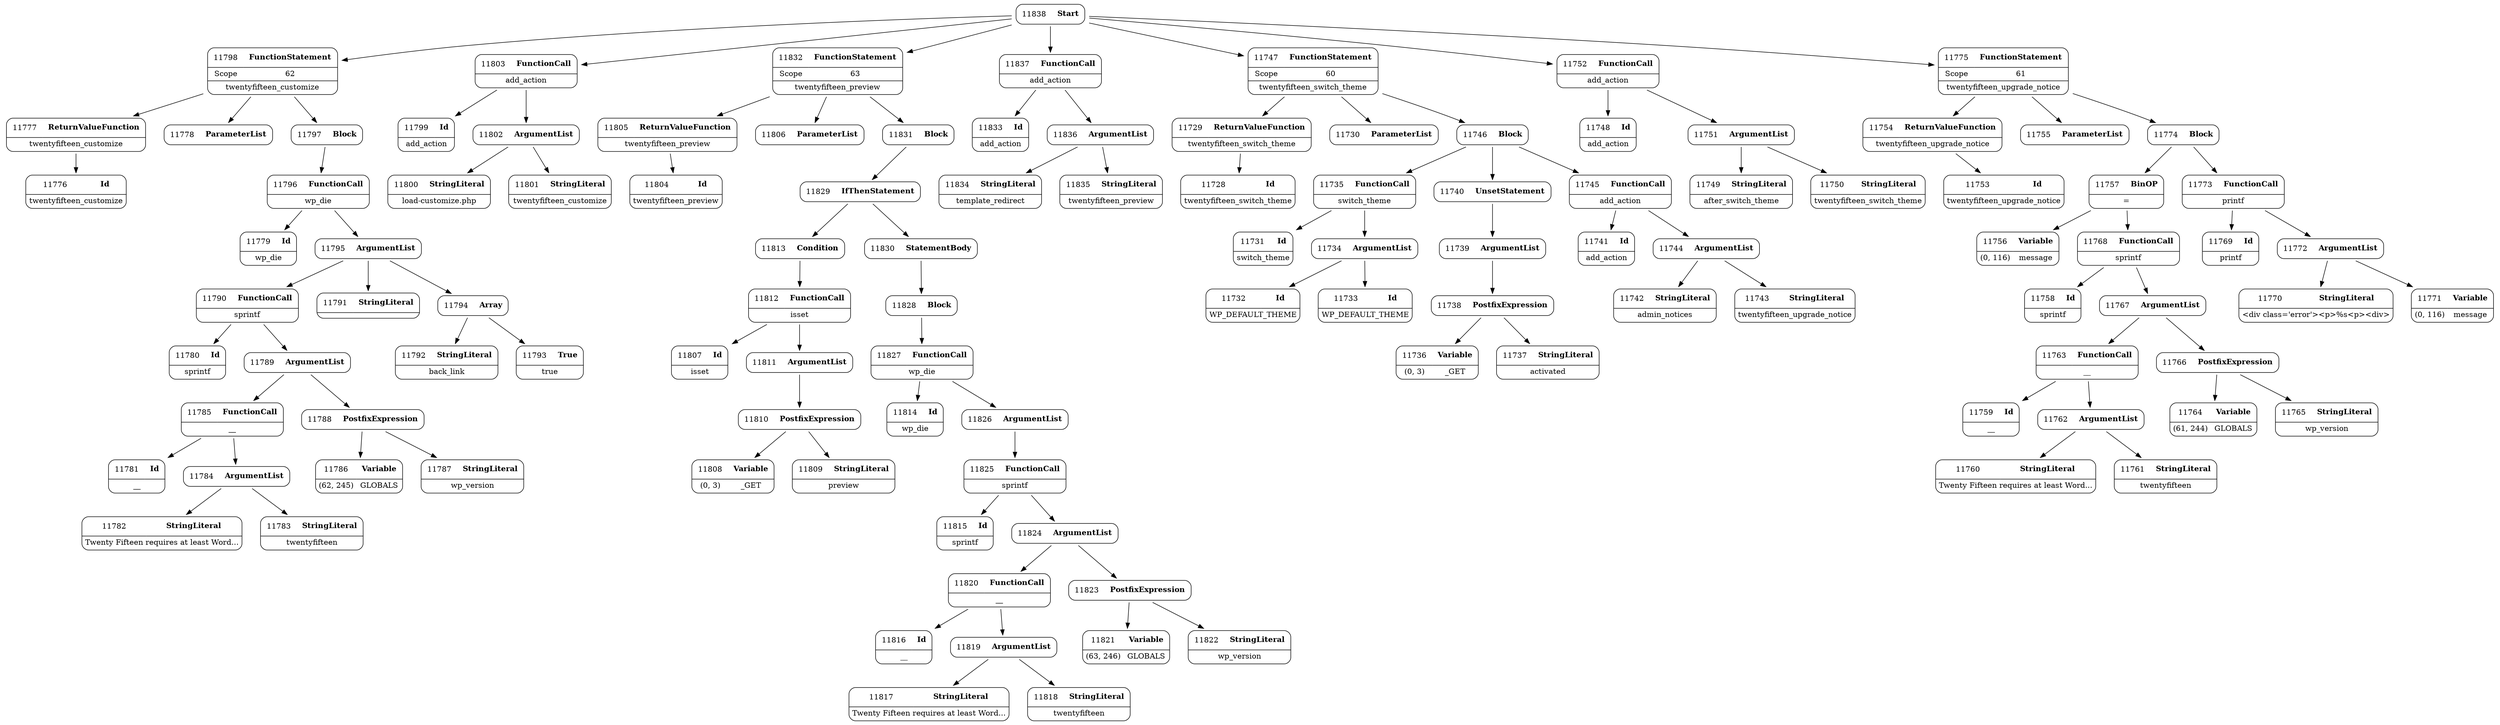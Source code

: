 digraph ast {
node [shape=none];
11776 [label=<<TABLE border='1' cellspacing='0' cellpadding='10' style='rounded' ><TR><TD border='0'>11776</TD><TD border='0'><B>Id</B></TD></TR><HR/><TR><TD border='0' cellpadding='5' colspan='2'>twentyfifteen_customize</TD></TR></TABLE>>];
11777 [label=<<TABLE border='1' cellspacing='0' cellpadding='10' style='rounded' ><TR><TD border='0'>11777</TD><TD border='0'><B>ReturnValueFunction</B></TD></TR><HR/><TR><TD border='0' cellpadding='5' colspan='2'>twentyfifteen_customize</TD></TR></TABLE>>];
11777 -> 11776 [weight=2];
11778 [label=<<TABLE border='1' cellspacing='0' cellpadding='10' style='rounded' ><TR><TD border='0'>11778</TD><TD border='0'><B>ParameterList</B></TD></TR></TABLE>>];
11779 [label=<<TABLE border='1' cellspacing='0' cellpadding='10' style='rounded' ><TR><TD border='0'>11779</TD><TD border='0'><B>Id</B></TD></TR><HR/><TR><TD border='0' cellpadding='5' colspan='2'>wp_die</TD></TR></TABLE>>];
11780 [label=<<TABLE border='1' cellspacing='0' cellpadding='10' style='rounded' ><TR><TD border='0'>11780</TD><TD border='0'><B>Id</B></TD></TR><HR/><TR><TD border='0' cellpadding='5' colspan='2'>sprintf</TD></TR></TABLE>>];
11781 [label=<<TABLE border='1' cellspacing='0' cellpadding='10' style='rounded' ><TR><TD border='0'>11781</TD><TD border='0'><B>Id</B></TD></TR><HR/><TR><TD border='0' cellpadding='5' colspan='2'>__</TD></TR></TABLE>>];
11782 [label=<<TABLE border='1' cellspacing='0' cellpadding='10' style='rounded' ><TR><TD border='0'>11782</TD><TD border='0'><B>StringLiteral</B></TD></TR><HR/><TR><TD border='0' cellpadding='5' colspan='2'>Twenty Fifteen requires at least Word...</TD></TR></TABLE>>];
11783 [label=<<TABLE border='1' cellspacing='0' cellpadding='10' style='rounded' ><TR><TD border='0'>11783</TD><TD border='0'><B>StringLiteral</B></TD></TR><HR/><TR><TD border='0' cellpadding='5' colspan='2'>twentyfifteen</TD></TR></TABLE>>];
11784 [label=<<TABLE border='1' cellspacing='0' cellpadding='10' style='rounded' ><TR><TD border='0'>11784</TD><TD border='0'><B>ArgumentList</B></TD></TR></TABLE>>];
11784 -> 11782 [weight=2];
11784 -> 11783 [weight=2];
11785 [label=<<TABLE border='1' cellspacing='0' cellpadding='10' style='rounded' ><TR><TD border='0'>11785</TD><TD border='0'><B>FunctionCall</B></TD></TR><HR/><TR><TD border='0' cellpadding='5' colspan='2'>__</TD></TR></TABLE>>];
11785 -> 11781 [weight=2];
11785 -> 11784 [weight=2];
11786 [label=<<TABLE border='1' cellspacing='0' cellpadding='10' style='rounded' ><TR><TD border='0'>11786</TD><TD border='0'><B>Variable</B></TD></TR><HR/><TR><TD border='0' cellpadding='5'>(62, 245)</TD><TD border='0' cellpadding='5'>GLOBALS</TD></TR></TABLE>>];
11787 [label=<<TABLE border='1' cellspacing='0' cellpadding='10' style='rounded' ><TR><TD border='0'>11787</TD><TD border='0'><B>StringLiteral</B></TD></TR><HR/><TR><TD border='0' cellpadding='5' colspan='2'>wp_version</TD></TR></TABLE>>];
11788 [label=<<TABLE border='1' cellspacing='0' cellpadding='10' style='rounded' ><TR><TD border='0'>11788</TD><TD border='0'><B>PostfixExpression</B></TD></TR></TABLE>>];
11788 -> 11786 [weight=2];
11788 -> 11787 [weight=2];
11789 [label=<<TABLE border='1' cellspacing='0' cellpadding='10' style='rounded' ><TR><TD border='0'>11789</TD><TD border='0'><B>ArgumentList</B></TD></TR></TABLE>>];
11789 -> 11785 [weight=2];
11789 -> 11788 [weight=2];
11790 [label=<<TABLE border='1' cellspacing='0' cellpadding='10' style='rounded' ><TR><TD border='0'>11790</TD><TD border='0'><B>FunctionCall</B></TD></TR><HR/><TR><TD border='0' cellpadding='5' colspan='2'>sprintf</TD></TR></TABLE>>];
11790 -> 11780 [weight=2];
11790 -> 11789 [weight=2];
11791 [label=<<TABLE border='1' cellspacing='0' cellpadding='10' style='rounded' ><TR><TD border='0'>11791</TD><TD border='0'><B>StringLiteral</B></TD></TR><HR/><TR><TD border='0' cellpadding='5' colspan='2'></TD></TR></TABLE>>];
11792 [label=<<TABLE border='1' cellspacing='0' cellpadding='10' style='rounded' ><TR><TD border='0'>11792</TD><TD border='0'><B>StringLiteral</B></TD></TR><HR/><TR><TD border='0' cellpadding='5' colspan='2'>back_link</TD></TR></TABLE>>];
11793 [label=<<TABLE border='1' cellspacing='0' cellpadding='10' style='rounded' ><TR><TD border='0'>11793</TD><TD border='0'><B>True</B></TD></TR><HR/><TR><TD border='0' cellpadding='5' colspan='2'>true</TD></TR></TABLE>>];
11794 [label=<<TABLE border='1' cellspacing='0' cellpadding='10' style='rounded' ><TR><TD border='0'>11794</TD><TD border='0'><B>Array</B></TD></TR></TABLE>>];
11794 -> 11792 [weight=2];
11794 -> 11793 [weight=2];
11795 [label=<<TABLE border='1' cellspacing='0' cellpadding='10' style='rounded' ><TR><TD border='0'>11795</TD><TD border='0'><B>ArgumentList</B></TD></TR></TABLE>>];
11795 -> 11790 [weight=2];
11795 -> 11791 [weight=2];
11795 -> 11794 [weight=2];
11796 [label=<<TABLE border='1' cellspacing='0' cellpadding='10' style='rounded' ><TR><TD border='0'>11796</TD><TD border='0'><B>FunctionCall</B></TD></TR><HR/><TR><TD border='0' cellpadding='5' colspan='2'>wp_die</TD></TR></TABLE>>];
11796 -> 11779 [weight=2];
11796 -> 11795 [weight=2];
11797 [label=<<TABLE border='1' cellspacing='0' cellpadding='10' style='rounded' ><TR><TD border='0'>11797</TD><TD border='0'><B>Block</B></TD></TR></TABLE>>];
11797 -> 11796 [weight=2];
11798 [label=<<TABLE border='1' cellspacing='0' cellpadding='10' style='rounded' ><TR><TD border='0'>11798</TD><TD border='0'><B>FunctionStatement</B></TD></TR><HR/><TR><TD border='0' cellpadding='5'>Scope</TD><TD border='0' cellpadding='5'>62</TD></TR><HR/><TR><TD border='0' cellpadding='5' colspan='2'>twentyfifteen_customize</TD></TR></TABLE>>];
11798 -> 11777 [weight=2];
11798 -> 11778 [weight=2];
11798 -> 11797 [weight=2];
11799 [label=<<TABLE border='1' cellspacing='0' cellpadding='10' style='rounded' ><TR><TD border='0'>11799</TD><TD border='0'><B>Id</B></TD></TR><HR/><TR><TD border='0' cellpadding='5' colspan='2'>add_action</TD></TR></TABLE>>];
11800 [label=<<TABLE border='1' cellspacing='0' cellpadding='10' style='rounded' ><TR><TD border='0'>11800</TD><TD border='0'><B>StringLiteral</B></TD></TR><HR/><TR><TD border='0' cellpadding='5' colspan='2'>load-customize.php</TD></TR></TABLE>>];
11801 [label=<<TABLE border='1' cellspacing='0' cellpadding='10' style='rounded' ><TR><TD border='0'>11801</TD><TD border='0'><B>StringLiteral</B></TD></TR><HR/><TR><TD border='0' cellpadding='5' colspan='2'>twentyfifteen_customize</TD></TR></TABLE>>];
11802 [label=<<TABLE border='1' cellspacing='0' cellpadding='10' style='rounded' ><TR><TD border='0'>11802</TD><TD border='0'><B>ArgumentList</B></TD></TR></TABLE>>];
11802 -> 11800 [weight=2];
11802 -> 11801 [weight=2];
11803 [label=<<TABLE border='1' cellspacing='0' cellpadding='10' style='rounded' ><TR><TD border='0'>11803</TD><TD border='0'><B>FunctionCall</B></TD></TR><HR/><TR><TD border='0' cellpadding='5' colspan='2'>add_action</TD></TR></TABLE>>];
11803 -> 11799 [weight=2];
11803 -> 11802 [weight=2];
11804 [label=<<TABLE border='1' cellspacing='0' cellpadding='10' style='rounded' ><TR><TD border='0'>11804</TD><TD border='0'><B>Id</B></TD></TR><HR/><TR><TD border='0' cellpadding='5' colspan='2'>twentyfifteen_preview</TD></TR></TABLE>>];
11805 [label=<<TABLE border='1' cellspacing='0' cellpadding='10' style='rounded' ><TR><TD border='0'>11805</TD><TD border='0'><B>ReturnValueFunction</B></TD></TR><HR/><TR><TD border='0' cellpadding='5' colspan='2'>twentyfifteen_preview</TD></TR></TABLE>>];
11805 -> 11804 [weight=2];
11806 [label=<<TABLE border='1' cellspacing='0' cellpadding='10' style='rounded' ><TR><TD border='0'>11806</TD><TD border='0'><B>ParameterList</B></TD></TR></TABLE>>];
11807 [label=<<TABLE border='1' cellspacing='0' cellpadding='10' style='rounded' ><TR><TD border='0'>11807</TD><TD border='0'><B>Id</B></TD></TR><HR/><TR><TD border='0' cellpadding='5' colspan='2'>isset</TD></TR></TABLE>>];
11808 [label=<<TABLE border='1' cellspacing='0' cellpadding='10' style='rounded' ><TR><TD border='0'>11808</TD><TD border='0'><B>Variable</B></TD></TR><HR/><TR><TD border='0' cellpadding='5'>(0, 3)</TD><TD border='0' cellpadding='5'>_GET</TD></TR></TABLE>>];
11809 [label=<<TABLE border='1' cellspacing='0' cellpadding='10' style='rounded' ><TR><TD border='0'>11809</TD><TD border='0'><B>StringLiteral</B></TD></TR><HR/><TR><TD border='0' cellpadding='5' colspan='2'>preview</TD></TR></TABLE>>];
11810 [label=<<TABLE border='1' cellspacing='0' cellpadding='10' style='rounded' ><TR><TD border='0'>11810</TD><TD border='0'><B>PostfixExpression</B></TD></TR></TABLE>>];
11810 -> 11808 [weight=2];
11810 -> 11809 [weight=2];
11811 [label=<<TABLE border='1' cellspacing='0' cellpadding='10' style='rounded' ><TR><TD border='0'>11811</TD><TD border='0'><B>ArgumentList</B></TD></TR></TABLE>>];
11811 -> 11810 [weight=2];
11812 [label=<<TABLE border='1' cellspacing='0' cellpadding='10' style='rounded' ><TR><TD border='0'>11812</TD><TD border='0'><B>FunctionCall</B></TD></TR><HR/><TR><TD border='0' cellpadding='5' colspan='2'>isset</TD></TR></TABLE>>];
11812 -> 11807 [weight=2];
11812 -> 11811 [weight=2];
11813 [label=<<TABLE border='1' cellspacing='0' cellpadding='10' style='rounded' ><TR><TD border='0'>11813</TD><TD border='0'><B>Condition</B></TD></TR></TABLE>>];
11813 -> 11812 [weight=2];
11814 [label=<<TABLE border='1' cellspacing='0' cellpadding='10' style='rounded' ><TR><TD border='0'>11814</TD><TD border='0'><B>Id</B></TD></TR><HR/><TR><TD border='0' cellpadding='5' colspan='2'>wp_die</TD></TR></TABLE>>];
11815 [label=<<TABLE border='1' cellspacing='0' cellpadding='10' style='rounded' ><TR><TD border='0'>11815</TD><TD border='0'><B>Id</B></TD></TR><HR/><TR><TD border='0' cellpadding='5' colspan='2'>sprintf</TD></TR></TABLE>>];
11816 [label=<<TABLE border='1' cellspacing='0' cellpadding='10' style='rounded' ><TR><TD border='0'>11816</TD><TD border='0'><B>Id</B></TD></TR><HR/><TR><TD border='0' cellpadding='5' colspan='2'>__</TD></TR></TABLE>>];
11817 [label=<<TABLE border='1' cellspacing='0' cellpadding='10' style='rounded' ><TR><TD border='0'>11817</TD><TD border='0'><B>StringLiteral</B></TD></TR><HR/><TR><TD border='0' cellpadding='5' colspan='2'>Twenty Fifteen requires at least Word...</TD></TR></TABLE>>];
11818 [label=<<TABLE border='1' cellspacing='0' cellpadding='10' style='rounded' ><TR><TD border='0'>11818</TD><TD border='0'><B>StringLiteral</B></TD></TR><HR/><TR><TD border='0' cellpadding='5' colspan='2'>twentyfifteen</TD></TR></TABLE>>];
11819 [label=<<TABLE border='1' cellspacing='0' cellpadding='10' style='rounded' ><TR><TD border='0'>11819</TD><TD border='0'><B>ArgumentList</B></TD></TR></TABLE>>];
11819 -> 11817 [weight=2];
11819 -> 11818 [weight=2];
11820 [label=<<TABLE border='1' cellspacing='0' cellpadding='10' style='rounded' ><TR><TD border='0'>11820</TD><TD border='0'><B>FunctionCall</B></TD></TR><HR/><TR><TD border='0' cellpadding='5' colspan='2'>__</TD></TR></TABLE>>];
11820 -> 11816 [weight=2];
11820 -> 11819 [weight=2];
11821 [label=<<TABLE border='1' cellspacing='0' cellpadding='10' style='rounded' ><TR><TD border='0'>11821</TD><TD border='0'><B>Variable</B></TD></TR><HR/><TR><TD border='0' cellpadding='5'>(63, 246)</TD><TD border='0' cellpadding='5'>GLOBALS</TD></TR></TABLE>>];
11822 [label=<<TABLE border='1' cellspacing='0' cellpadding='10' style='rounded' ><TR><TD border='0'>11822</TD><TD border='0'><B>StringLiteral</B></TD></TR><HR/><TR><TD border='0' cellpadding='5' colspan='2'>wp_version</TD></TR></TABLE>>];
11823 [label=<<TABLE border='1' cellspacing='0' cellpadding='10' style='rounded' ><TR><TD border='0'>11823</TD><TD border='0'><B>PostfixExpression</B></TD></TR></TABLE>>];
11823 -> 11821 [weight=2];
11823 -> 11822 [weight=2];
11824 [label=<<TABLE border='1' cellspacing='0' cellpadding='10' style='rounded' ><TR><TD border='0'>11824</TD><TD border='0'><B>ArgumentList</B></TD></TR></TABLE>>];
11824 -> 11820 [weight=2];
11824 -> 11823 [weight=2];
11825 [label=<<TABLE border='1' cellspacing='0' cellpadding='10' style='rounded' ><TR><TD border='0'>11825</TD><TD border='0'><B>FunctionCall</B></TD></TR><HR/><TR><TD border='0' cellpadding='5' colspan='2'>sprintf</TD></TR></TABLE>>];
11825 -> 11815 [weight=2];
11825 -> 11824 [weight=2];
11826 [label=<<TABLE border='1' cellspacing='0' cellpadding='10' style='rounded' ><TR><TD border='0'>11826</TD><TD border='0'><B>ArgumentList</B></TD></TR></TABLE>>];
11826 -> 11825 [weight=2];
11827 [label=<<TABLE border='1' cellspacing='0' cellpadding='10' style='rounded' ><TR><TD border='0'>11827</TD><TD border='0'><B>FunctionCall</B></TD></TR><HR/><TR><TD border='0' cellpadding='5' colspan='2'>wp_die</TD></TR></TABLE>>];
11827 -> 11814 [weight=2];
11827 -> 11826 [weight=2];
11828 [label=<<TABLE border='1' cellspacing='0' cellpadding='10' style='rounded' ><TR><TD border='0'>11828</TD><TD border='0'><B>Block</B></TD></TR></TABLE>>];
11828 -> 11827 [weight=2];
11829 [label=<<TABLE border='1' cellspacing='0' cellpadding='10' style='rounded' ><TR><TD border='0'>11829</TD><TD border='0'><B>IfThenStatement</B></TD></TR></TABLE>>];
11829 -> 11813 [weight=2];
11829 -> 11830 [weight=2];
11830 [label=<<TABLE border='1' cellspacing='0' cellpadding='10' style='rounded' ><TR><TD border='0'>11830</TD><TD border='0'><B>StatementBody</B></TD></TR></TABLE>>];
11830 -> 11828 [weight=2];
11831 [label=<<TABLE border='1' cellspacing='0' cellpadding='10' style='rounded' ><TR><TD border='0'>11831</TD><TD border='0'><B>Block</B></TD></TR></TABLE>>];
11831 -> 11829 [weight=2];
11832 [label=<<TABLE border='1' cellspacing='0' cellpadding='10' style='rounded' ><TR><TD border='0'>11832</TD><TD border='0'><B>FunctionStatement</B></TD></TR><HR/><TR><TD border='0' cellpadding='5'>Scope</TD><TD border='0' cellpadding='5'>63</TD></TR><HR/><TR><TD border='0' cellpadding='5' colspan='2'>twentyfifteen_preview</TD></TR></TABLE>>];
11832 -> 11805 [weight=2];
11832 -> 11806 [weight=2];
11832 -> 11831 [weight=2];
11833 [label=<<TABLE border='1' cellspacing='0' cellpadding='10' style='rounded' ><TR><TD border='0'>11833</TD><TD border='0'><B>Id</B></TD></TR><HR/><TR><TD border='0' cellpadding='5' colspan='2'>add_action</TD></TR></TABLE>>];
11834 [label=<<TABLE border='1' cellspacing='0' cellpadding='10' style='rounded' ><TR><TD border='0'>11834</TD><TD border='0'><B>StringLiteral</B></TD></TR><HR/><TR><TD border='0' cellpadding='5' colspan='2'>template_redirect</TD></TR></TABLE>>];
11835 [label=<<TABLE border='1' cellspacing='0' cellpadding='10' style='rounded' ><TR><TD border='0'>11835</TD><TD border='0'><B>StringLiteral</B></TD></TR><HR/><TR><TD border='0' cellpadding='5' colspan='2'>twentyfifteen_preview</TD></TR></TABLE>>];
11836 [label=<<TABLE border='1' cellspacing='0' cellpadding='10' style='rounded' ><TR><TD border='0'>11836</TD><TD border='0'><B>ArgumentList</B></TD></TR></TABLE>>];
11836 -> 11834 [weight=2];
11836 -> 11835 [weight=2];
11837 [label=<<TABLE border='1' cellspacing='0' cellpadding='10' style='rounded' ><TR><TD border='0'>11837</TD><TD border='0'><B>FunctionCall</B></TD></TR><HR/><TR><TD border='0' cellpadding='5' colspan='2'>add_action</TD></TR></TABLE>>];
11837 -> 11833 [weight=2];
11837 -> 11836 [weight=2];
11838 [label=<<TABLE border='1' cellspacing='0' cellpadding='10' style='rounded' ><TR><TD border='0'>11838</TD><TD border='0'><B>Start</B></TD></TR></TABLE>>];
11838 -> 11747 [weight=2];
11838 -> 11752 [weight=2];
11838 -> 11775 [weight=2];
11838 -> 11798 [weight=2];
11838 -> 11803 [weight=2];
11838 -> 11832 [weight=2];
11838 -> 11837 [weight=2];
11728 [label=<<TABLE border='1' cellspacing='0' cellpadding='10' style='rounded' ><TR><TD border='0'>11728</TD><TD border='0'><B>Id</B></TD></TR><HR/><TR><TD border='0' cellpadding='5' colspan='2'>twentyfifteen_switch_theme</TD></TR></TABLE>>];
11729 [label=<<TABLE border='1' cellspacing='0' cellpadding='10' style='rounded' ><TR><TD border='0'>11729</TD><TD border='0'><B>ReturnValueFunction</B></TD></TR><HR/><TR><TD border='0' cellpadding='5' colspan='2'>twentyfifteen_switch_theme</TD></TR></TABLE>>];
11729 -> 11728 [weight=2];
11730 [label=<<TABLE border='1' cellspacing='0' cellpadding='10' style='rounded' ><TR><TD border='0'>11730</TD><TD border='0'><B>ParameterList</B></TD></TR></TABLE>>];
11731 [label=<<TABLE border='1' cellspacing='0' cellpadding='10' style='rounded' ><TR><TD border='0'>11731</TD><TD border='0'><B>Id</B></TD></TR><HR/><TR><TD border='0' cellpadding='5' colspan='2'>switch_theme</TD></TR></TABLE>>];
11732 [label=<<TABLE border='1' cellspacing='0' cellpadding='10' style='rounded' ><TR><TD border='0'>11732</TD><TD border='0'><B>Id</B></TD></TR><HR/><TR><TD border='0' cellpadding='5' colspan='2'>WP_DEFAULT_THEME</TD></TR></TABLE>>];
11733 [label=<<TABLE border='1' cellspacing='0' cellpadding='10' style='rounded' ><TR><TD border='0'>11733</TD><TD border='0'><B>Id</B></TD></TR><HR/><TR><TD border='0' cellpadding='5' colspan='2'>WP_DEFAULT_THEME</TD></TR></TABLE>>];
11734 [label=<<TABLE border='1' cellspacing='0' cellpadding='10' style='rounded' ><TR><TD border='0'>11734</TD><TD border='0'><B>ArgumentList</B></TD></TR></TABLE>>];
11734 -> 11732 [weight=2];
11734 -> 11733 [weight=2];
11735 [label=<<TABLE border='1' cellspacing='0' cellpadding='10' style='rounded' ><TR><TD border='0'>11735</TD><TD border='0'><B>FunctionCall</B></TD></TR><HR/><TR><TD border='0' cellpadding='5' colspan='2'>switch_theme</TD></TR></TABLE>>];
11735 -> 11731 [weight=2];
11735 -> 11734 [weight=2];
11736 [label=<<TABLE border='1' cellspacing='0' cellpadding='10' style='rounded' ><TR><TD border='0'>11736</TD><TD border='0'><B>Variable</B></TD></TR><HR/><TR><TD border='0' cellpadding='5'>(0, 3)</TD><TD border='0' cellpadding='5'>_GET</TD></TR></TABLE>>];
11737 [label=<<TABLE border='1' cellspacing='0' cellpadding='10' style='rounded' ><TR><TD border='0'>11737</TD><TD border='0'><B>StringLiteral</B></TD></TR><HR/><TR><TD border='0' cellpadding='5' colspan='2'>activated</TD></TR></TABLE>>];
11738 [label=<<TABLE border='1' cellspacing='0' cellpadding='10' style='rounded' ><TR><TD border='0'>11738</TD><TD border='0'><B>PostfixExpression</B></TD></TR></TABLE>>];
11738 -> 11736 [weight=2];
11738 -> 11737 [weight=2];
11739 [label=<<TABLE border='1' cellspacing='0' cellpadding='10' style='rounded' ><TR><TD border='0'>11739</TD><TD border='0'><B>ArgumentList</B></TD></TR></TABLE>>];
11739 -> 11738 [weight=2];
11740 [label=<<TABLE border='1' cellspacing='0' cellpadding='10' style='rounded' ><TR><TD border='0'>11740</TD><TD border='0'><B>UnsetStatement</B></TD></TR></TABLE>>];
11740 -> 11739 [weight=2];
11741 [label=<<TABLE border='1' cellspacing='0' cellpadding='10' style='rounded' ><TR><TD border='0'>11741</TD><TD border='0'><B>Id</B></TD></TR><HR/><TR><TD border='0' cellpadding='5' colspan='2'>add_action</TD></TR></TABLE>>];
11742 [label=<<TABLE border='1' cellspacing='0' cellpadding='10' style='rounded' ><TR><TD border='0'>11742</TD><TD border='0'><B>StringLiteral</B></TD></TR><HR/><TR><TD border='0' cellpadding='5' colspan='2'>admin_notices</TD></TR></TABLE>>];
11743 [label=<<TABLE border='1' cellspacing='0' cellpadding='10' style='rounded' ><TR><TD border='0'>11743</TD><TD border='0'><B>StringLiteral</B></TD></TR><HR/><TR><TD border='0' cellpadding='5' colspan='2'>twentyfifteen_upgrade_notice</TD></TR></TABLE>>];
11744 [label=<<TABLE border='1' cellspacing='0' cellpadding='10' style='rounded' ><TR><TD border='0'>11744</TD><TD border='0'><B>ArgumentList</B></TD></TR></TABLE>>];
11744 -> 11742 [weight=2];
11744 -> 11743 [weight=2];
11745 [label=<<TABLE border='1' cellspacing='0' cellpadding='10' style='rounded' ><TR><TD border='0'>11745</TD><TD border='0'><B>FunctionCall</B></TD></TR><HR/><TR><TD border='0' cellpadding='5' colspan='2'>add_action</TD></TR></TABLE>>];
11745 -> 11741 [weight=2];
11745 -> 11744 [weight=2];
11746 [label=<<TABLE border='1' cellspacing='0' cellpadding='10' style='rounded' ><TR><TD border='0'>11746</TD><TD border='0'><B>Block</B></TD></TR></TABLE>>];
11746 -> 11735 [weight=2];
11746 -> 11740 [weight=2];
11746 -> 11745 [weight=2];
11747 [label=<<TABLE border='1' cellspacing='0' cellpadding='10' style='rounded' ><TR><TD border='0'>11747</TD><TD border='0'><B>FunctionStatement</B></TD></TR><HR/><TR><TD border='0' cellpadding='5'>Scope</TD><TD border='0' cellpadding='5'>60</TD></TR><HR/><TR><TD border='0' cellpadding='5' colspan='2'>twentyfifteen_switch_theme</TD></TR></TABLE>>];
11747 -> 11729 [weight=2];
11747 -> 11730 [weight=2];
11747 -> 11746 [weight=2];
11748 [label=<<TABLE border='1' cellspacing='0' cellpadding='10' style='rounded' ><TR><TD border='0'>11748</TD><TD border='0'><B>Id</B></TD></TR><HR/><TR><TD border='0' cellpadding='5' colspan='2'>add_action</TD></TR></TABLE>>];
11749 [label=<<TABLE border='1' cellspacing='0' cellpadding='10' style='rounded' ><TR><TD border='0'>11749</TD><TD border='0'><B>StringLiteral</B></TD></TR><HR/><TR><TD border='0' cellpadding='5' colspan='2'>after_switch_theme</TD></TR></TABLE>>];
11750 [label=<<TABLE border='1' cellspacing='0' cellpadding='10' style='rounded' ><TR><TD border='0'>11750</TD><TD border='0'><B>StringLiteral</B></TD></TR><HR/><TR><TD border='0' cellpadding='5' colspan='2'>twentyfifteen_switch_theme</TD></TR></TABLE>>];
11751 [label=<<TABLE border='1' cellspacing='0' cellpadding='10' style='rounded' ><TR><TD border='0'>11751</TD><TD border='0'><B>ArgumentList</B></TD></TR></TABLE>>];
11751 -> 11749 [weight=2];
11751 -> 11750 [weight=2];
11752 [label=<<TABLE border='1' cellspacing='0' cellpadding='10' style='rounded' ><TR><TD border='0'>11752</TD><TD border='0'><B>FunctionCall</B></TD></TR><HR/><TR><TD border='0' cellpadding='5' colspan='2'>add_action</TD></TR></TABLE>>];
11752 -> 11748 [weight=2];
11752 -> 11751 [weight=2];
11753 [label=<<TABLE border='1' cellspacing='0' cellpadding='10' style='rounded' ><TR><TD border='0'>11753</TD><TD border='0'><B>Id</B></TD></TR><HR/><TR><TD border='0' cellpadding='5' colspan='2'>twentyfifteen_upgrade_notice</TD></TR></TABLE>>];
11754 [label=<<TABLE border='1' cellspacing='0' cellpadding='10' style='rounded' ><TR><TD border='0'>11754</TD><TD border='0'><B>ReturnValueFunction</B></TD></TR><HR/><TR><TD border='0' cellpadding='5' colspan='2'>twentyfifteen_upgrade_notice</TD></TR></TABLE>>];
11754 -> 11753 [weight=2];
11755 [label=<<TABLE border='1' cellspacing='0' cellpadding='10' style='rounded' ><TR><TD border='0'>11755</TD><TD border='0'><B>ParameterList</B></TD></TR></TABLE>>];
11756 [label=<<TABLE border='1' cellspacing='0' cellpadding='10' style='rounded' ><TR><TD border='0'>11756</TD><TD border='0'><B>Variable</B></TD></TR><HR/><TR><TD border='0' cellpadding='5'>(0, 116)</TD><TD border='0' cellpadding='5'>message</TD></TR></TABLE>>];
11757 [label=<<TABLE border='1' cellspacing='0' cellpadding='10' style='rounded' ><TR><TD border='0'>11757</TD><TD border='0'><B>BinOP</B></TD></TR><HR/><TR><TD border='0' cellpadding='5' colspan='2'>=</TD></TR></TABLE>>];
11757 -> 11756 [weight=2];
11757 -> 11768 [weight=2];
11758 [label=<<TABLE border='1' cellspacing='0' cellpadding='10' style='rounded' ><TR><TD border='0'>11758</TD><TD border='0'><B>Id</B></TD></TR><HR/><TR><TD border='0' cellpadding='5' colspan='2'>sprintf</TD></TR></TABLE>>];
11759 [label=<<TABLE border='1' cellspacing='0' cellpadding='10' style='rounded' ><TR><TD border='0'>11759</TD><TD border='0'><B>Id</B></TD></TR><HR/><TR><TD border='0' cellpadding='5' colspan='2'>__</TD></TR></TABLE>>];
11760 [label=<<TABLE border='1' cellspacing='0' cellpadding='10' style='rounded' ><TR><TD border='0'>11760</TD><TD border='0'><B>StringLiteral</B></TD></TR><HR/><TR><TD border='0' cellpadding='5' colspan='2'>Twenty Fifteen requires at least Word...</TD></TR></TABLE>>];
11761 [label=<<TABLE border='1' cellspacing='0' cellpadding='10' style='rounded' ><TR><TD border='0'>11761</TD><TD border='0'><B>StringLiteral</B></TD></TR><HR/><TR><TD border='0' cellpadding='5' colspan='2'>twentyfifteen</TD></TR></TABLE>>];
11762 [label=<<TABLE border='1' cellspacing='0' cellpadding='10' style='rounded' ><TR><TD border='0'>11762</TD><TD border='0'><B>ArgumentList</B></TD></TR></TABLE>>];
11762 -> 11760 [weight=2];
11762 -> 11761 [weight=2];
11763 [label=<<TABLE border='1' cellspacing='0' cellpadding='10' style='rounded' ><TR><TD border='0'>11763</TD><TD border='0'><B>FunctionCall</B></TD></TR><HR/><TR><TD border='0' cellpadding='5' colspan='2'>__</TD></TR></TABLE>>];
11763 -> 11759 [weight=2];
11763 -> 11762 [weight=2];
11764 [label=<<TABLE border='1' cellspacing='0' cellpadding='10' style='rounded' ><TR><TD border='0'>11764</TD><TD border='0'><B>Variable</B></TD></TR><HR/><TR><TD border='0' cellpadding='5'>(61, 244)</TD><TD border='0' cellpadding='5'>GLOBALS</TD></TR></TABLE>>];
11765 [label=<<TABLE border='1' cellspacing='0' cellpadding='10' style='rounded' ><TR><TD border='0'>11765</TD><TD border='0'><B>StringLiteral</B></TD></TR><HR/><TR><TD border='0' cellpadding='5' colspan='2'>wp_version</TD></TR></TABLE>>];
11766 [label=<<TABLE border='1' cellspacing='0' cellpadding='10' style='rounded' ><TR><TD border='0'>11766</TD><TD border='0'><B>PostfixExpression</B></TD></TR></TABLE>>];
11766 -> 11764 [weight=2];
11766 -> 11765 [weight=2];
11767 [label=<<TABLE border='1' cellspacing='0' cellpadding='10' style='rounded' ><TR><TD border='0'>11767</TD><TD border='0'><B>ArgumentList</B></TD></TR></TABLE>>];
11767 -> 11763 [weight=2];
11767 -> 11766 [weight=2];
11768 [label=<<TABLE border='1' cellspacing='0' cellpadding='10' style='rounded' ><TR><TD border='0'>11768</TD><TD border='0'><B>FunctionCall</B></TD></TR><HR/><TR><TD border='0' cellpadding='5' colspan='2'>sprintf</TD></TR></TABLE>>];
11768 -> 11758 [weight=2];
11768 -> 11767 [weight=2];
11769 [label=<<TABLE border='1' cellspacing='0' cellpadding='10' style='rounded' ><TR><TD border='0'>11769</TD><TD border='0'><B>Id</B></TD></TR><HR/><TR><TD border='0' cellpadding='5' colspan='2'>printf</TD></TR></TABLE>>];
11770 [label=<<TABLE border='1' cellspacing='0' cellpadding='10' style='rounded' ><TR><TD border='0'>11770</TD><TD border='0'><B>StringLiteral</B></TD></TR><HR/><TR><TD border='0' cellpadding='5' colspan='2'>&lt;div class='error'&gt;&lt;p&gt;%s&lt;p&gt;&lt;div&gt;</TD></TR></TABLE>>];
11771 [label=<<TABLE border='1' cellspacing='0' cellpadding='10' style='rounded' ><TR><TD border='0'>11771</TD><TD border='0'><B>Variable</B></TD></TR><HR/><TR><TD border='0' cellpadding='5'>(0, 116)</TD><TD border='0' cellpadding='5'>message</TD></TR></TABLE>>];
11772 [label=<<TABLE border='1' cellspacing='0' cellpadding='10' style='rounded' ><TR><TD border='0'>11772</TD><TD border='0'><B>ArgumentList</B></TD></TR></TABLE>>];
11772 -> 11770 [weight=2];
11772 -> 11771 [weight=2];
11773 [label=<<TABLE border='1' cellspacing='0' cellpadding='10' style='rounded' ><TR><TD border='0'>11773</TD><TD border='0'><B>FunctionCall</B></TD></TR><HR/><TR><TD border='0' cellpadding='5' colspan='2'>printf</TD></TR></TABLE>>];
11773 -> 11769 [weight=2];
11773 -> 11772 [weight=2];
11774 [label=<<TABLE border='1' cellspacing='0' cellpadding='10' style='rounded' ><TR><TD border='0'>11774</TD><TD border='0'><B>Block</B></TD></TR></TABLE>>];
11774 -> 11757 [weight=2];
11774 -> 11773 [weight=2];
11775 [label=<<TABLE border='1' cellspacing='0' cellpadding='10' style='rounded' ><TR><TD border='0'>11775</TD><TD border='0'><B>FunctionStatement</B></TD></TR><HR/><TR><TD border='0' cellpadding='5'>Scope</TD><TD border='0' cellpadding='5'>61</TD></TR><HR/><TR><TD border='0' cellpadding='5' colspan='2'>twentyfifteen_upgrade_notice</TD></TR></TABLE>>];
11775 -> 11754 [weight=2];
11775 -> 11755 [weight=2];
11775 -> 11774 [weight=2];
}

